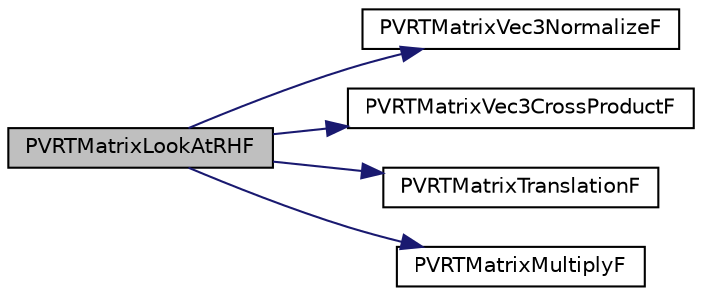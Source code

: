 digraph "PVRTMatrixLookAtRHF"
{
  edge [fontname="Helvetica",fontsize="10",labelfontname="Helvetica",labelfontsize="10"];
  node [fontname="Helvetica",fontsize="10",shape=record];
  rankdir="LR";
  Node1 [label="PVRTMatrixLookAtRHF",height=0.2,width=0.4,color="black", fillcolor="grey75", style="filled", fontcolor="black"];
  Node1 -> Node2 [color="midnightblue",fontsize="10",style="solid",fontname="Helvetica"];
  Node2 [label="PVRTMatrixVec3NormalizeF",height=0.2,width=0.4,color="black", fillcolor="white", style="filled",URL="$_p_v_r_t_matrix_8h.html#ac3209bb973c90b96ae9585ca5129a7d4"];
  Node1 -> Node3 [color="midnightblue",fontsize="10",style="solid",fontname="Helvetica"];
  Node3 [label="PVRTMatrixVec3CrossProductF",height=0.2,width=0.4,color="black", fillcolor="white", style="filled",URL="$_p_v_r_t_matrix_8h.html#a35aa277943e7e9a07dc7f32a5c187e8e"];
  Node1 -> Node4 [color="midnightblue",fontsize="10",style="solid",fontname="Helvetica"];
  Node4 [label="PVRTMatrixTranslationF",height=0.2,width=0.4,color="black", fillcolor="white", style="filled",URL="$_p_v_r_t_matrix_8h.html#acc357dc127ae4202265595783971cc87"];
  Node1 -> Node5 [color="midnightblue",fontsize="10",style="solid",fontname="Helvetica"];
  Node5 [label="PVRTMatrixMultiplyF",height=0.2,width=0.4,color="black", fillcolor="white", style="filled",URL="$_p_v_r_t_matrix_8h.html#a3b1313f945548913d1142e4705d8241a"];
}
